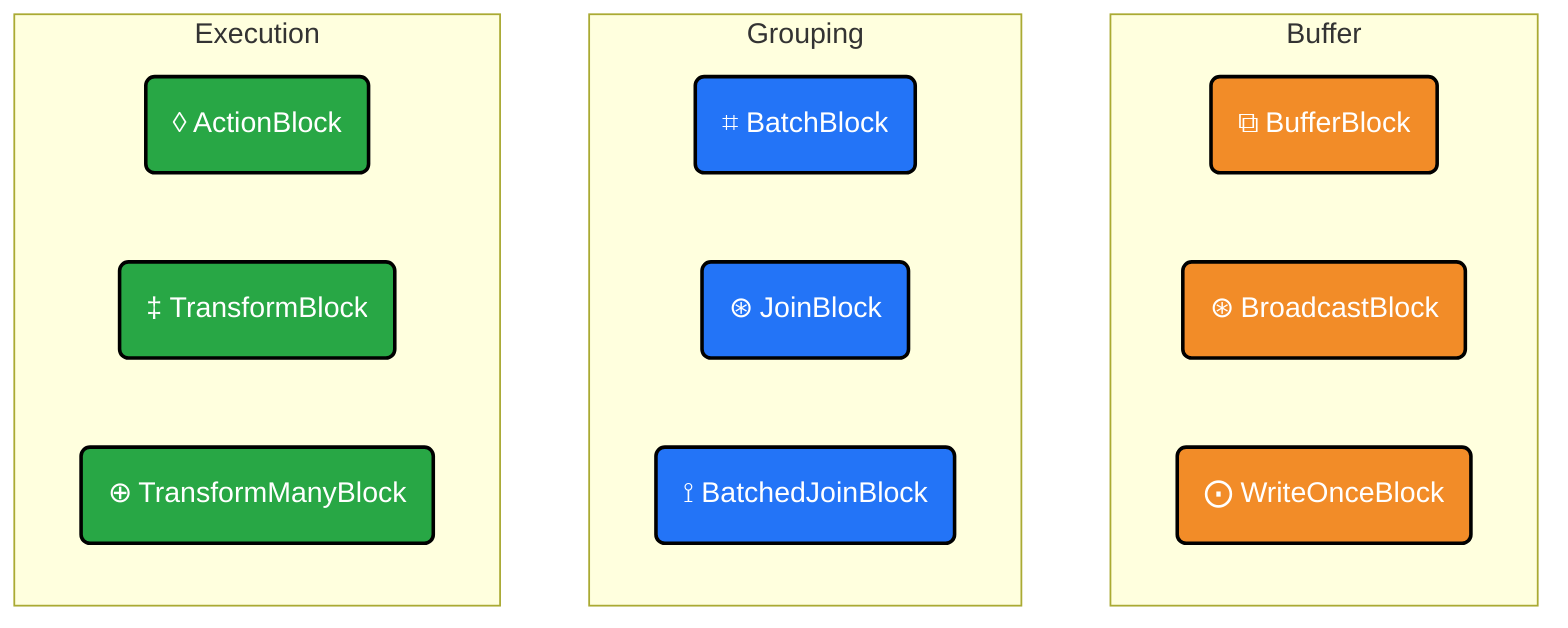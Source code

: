 flowchart TB
    
    %% Colors %%
    %% Rationale: Green is often associated with "action," "go," and "processing," which fits the nature of execution blocks that actively transform or process data.
    classDef green fill:#28a745,stroke:#000,stroke-width:2px,color:#fff;
    %% Rationale: Blue is often associated with "organization," "grouping," and "collective operations." It provides a calm, structural feel, appropriate for blocks that group or batch items.
    classDef blue fill:#2374f7,stroke:#000,stroke-width:2px,color:#fff;
    %% Rationale: Orange is often linked with "storage" or "holding" phases and is visually distinct. Buffer blocks temporarily store items before they are processed, so orange can indicate this intermediary state.
    classDef orange fill:#f28c28,stroke:#000,stroke-width:2px,color:#fff;


    subgraph Buffer
        %% direction TD
        BB("⧉ BufferBlock<T>"):::orange
        BrB("⊛ BroadcastBlock<T>"):::orange
        WOB("⨀ WriteOnceBlock<T>"):::orange
    end
    
    subgraph Grouping
        %% direction TD
        BaB("⌗ BatchBlock<T>"):::blue
        JB("⊛ JoinBlock<T1, T2>"):::blue
        BJB("⟟ BatchedJoinBlock<T1, T2>"):::blue
    end

    subgraph Execution
        %% direction TD
        AB("◊ ActionBlock<T>"):::green
        TB("‡ TransformBlock<T, U>"):::green
        TMB("⊕ TransformManyBlock<TInput, TOutput>"):::green
    end